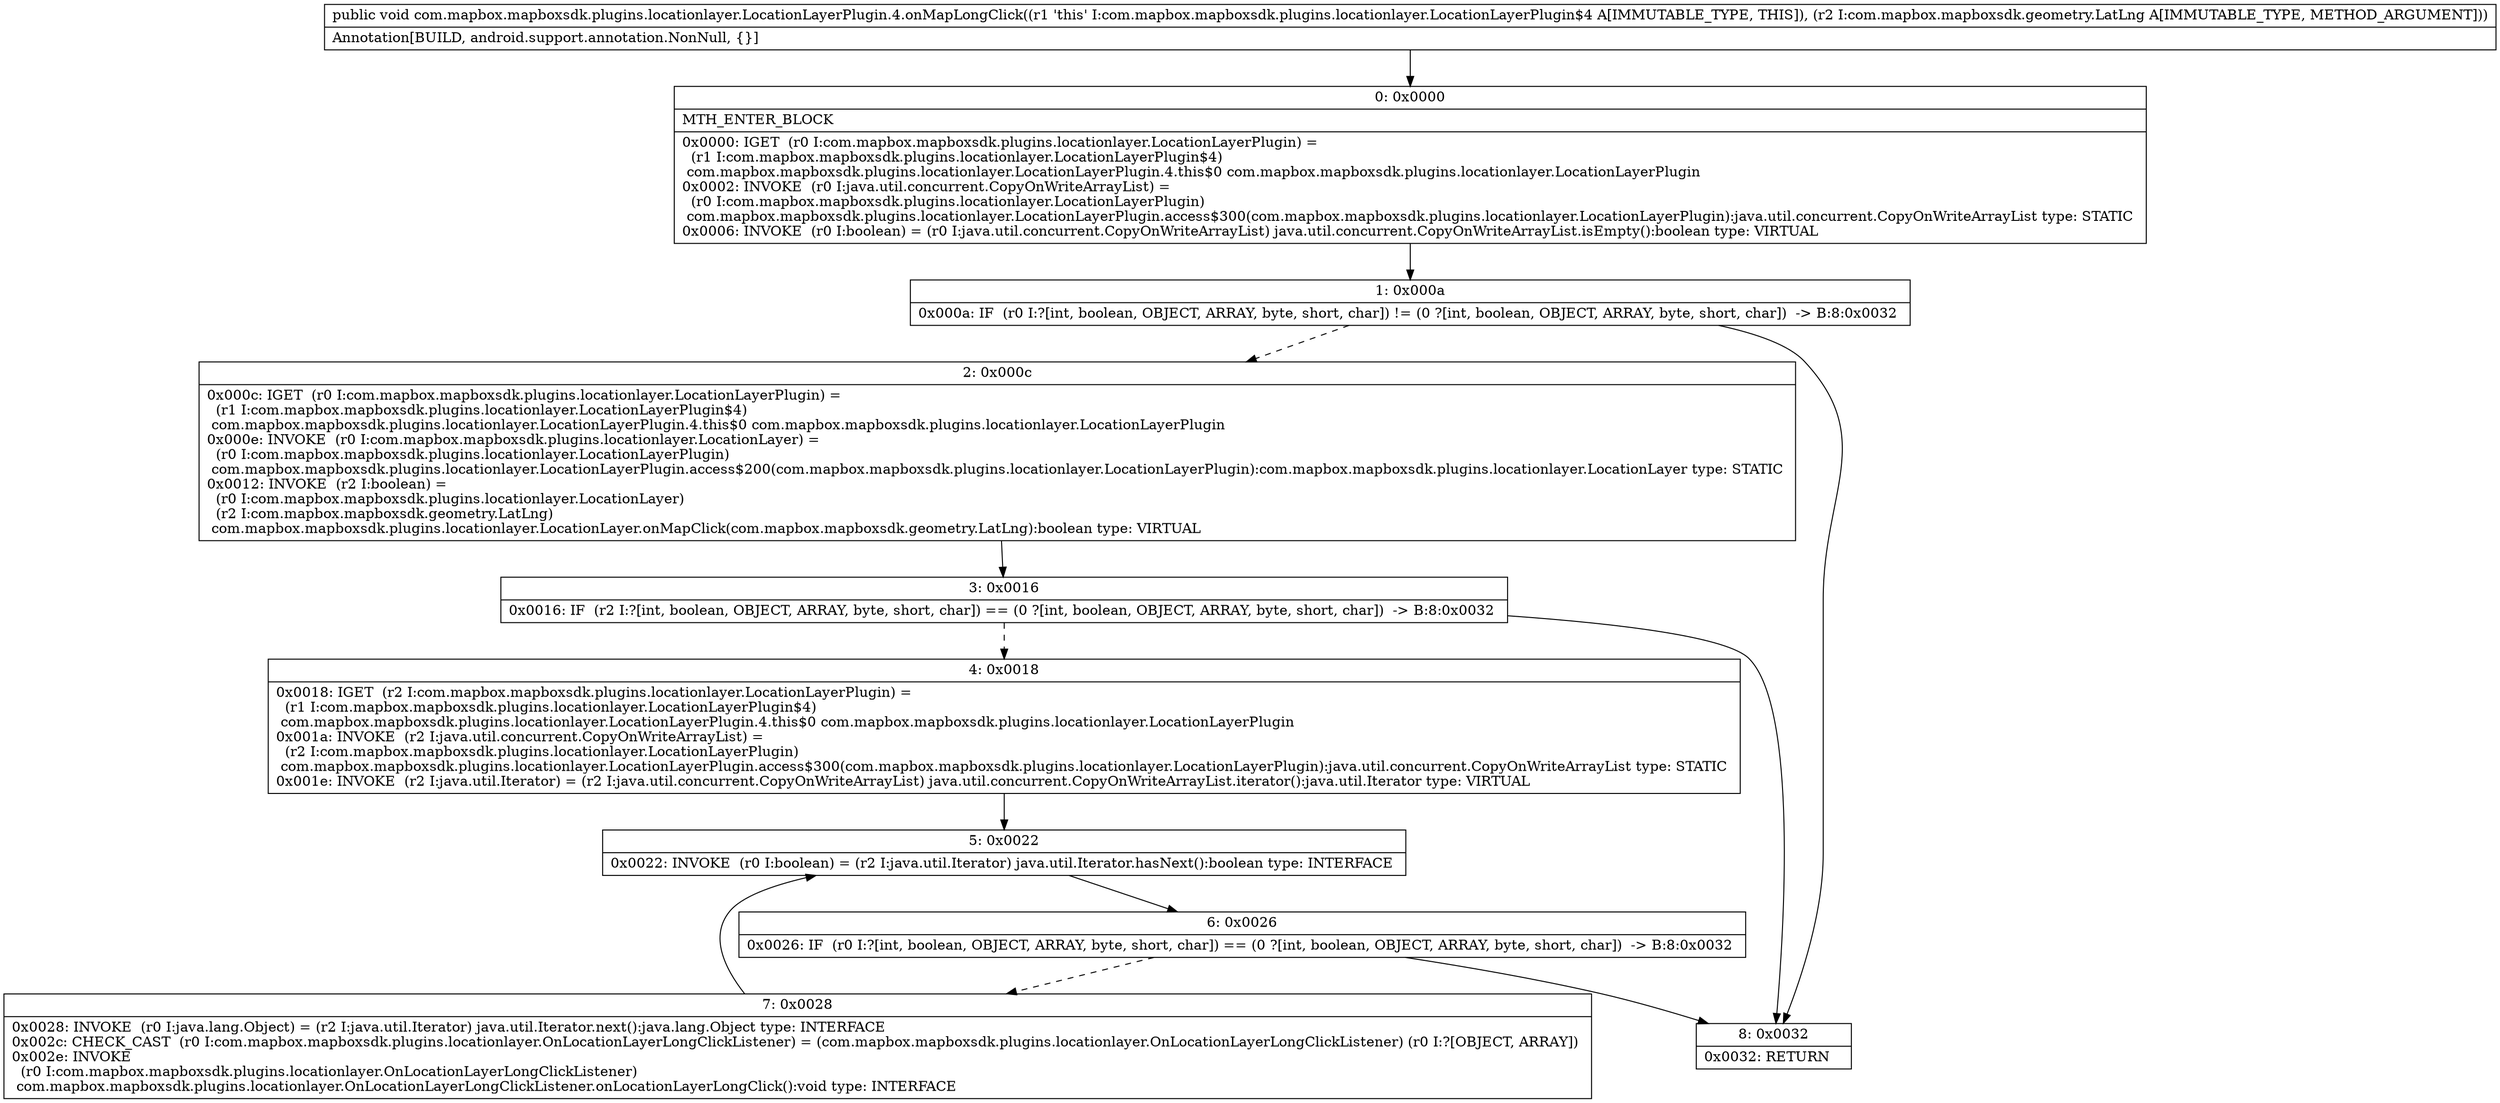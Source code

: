 digraph "CFG forcom.mapbox.mapboxsdk.plugins.locationlayer.LocationLayerPlugin.4.onMapLongClick(Lcom\/mapbox\/mapboxsdk\/geometry\/LatLng;)V" {
Node_0 [shape=record,label="{0\:\ 0x0000|MTH_ENTER_BLOCK\l|0x0000: IGET  (r0 I:com.mapbox.mapboxsdk.plugins.locationlayer.LocationLayerPlugin) = \l  (r1 I:com.mapbox.mapboxsdk.plugins.locationlayer.LocationLayerPlugin$4)\l com.mapbox.mapboxsdk.plugins.locationlayer.LocationLayerPlugin.4.this$0 com.mapbox.mapboxsdk.plugins.locationlayer.LocationLayerPlugin \l0x0002: INVOKE  (r0 I:java.util.concurrent.CopyOnWriteArrayList) = \l  (r0 I:com.mapbox.mapboxsdk.plugins.locationlayer.LocationLayerPlugin)\l com.mapbox.mapboxsdk.plugins.locationlayer.LocationLayerPlugin.access$300(com.mapbox.mapboxsdk.plugins.locationlayer.LocationLayerPlugin):java.util.concurrent.CopyOnWriteArrayList type: STATIC \l0x0006: INVOKE  (r0 I:boolean) = (r0 I:java.util.concurrent.CopyOnWriteArrayList) java.util.concurrent.CopyOnWriteArrayList.isEmpty():boolean type: VIRTUAL \l}"];
Node_1 [shape=record,label="{1\:\ 0x000a|0x000a: IF  (r0 I:?[int, boolean, OBJECT, ARRAY, byte, short, char]) != (0 ?[int, boolean, OBJECT, ARRAY, byte, short, char])  \-\> B:8:0x0032 \l}"];
Node_2 [shape=record,label="{2\:\ 0x000c|0x000c: IGET  (r0 I:com.mapbox.mapboxsdk.plugins.locationlayer.LocationLayerPlugin) = \l  (r1 I:com.mapbox.mapboxsdk.plugins.locationlayer.LocationLayerPlugin$4)\l com.mapbox.mapboxsdk.plugins.locationlayer.LocationLayerPlugin.4.this$0 com.mapbox.mapboxsdk.plugins.locationlayer.LocationLayerPlugin \l0x000e: INVOKE  (r0 I:com.mapbox.mapboxsdk.plugins.locationlayer.LocationLayer) = \l  (r0 I:com.mapbox.mapboxsdk.plugins.locationlayer.LocationLayerPlugin)\l com.mapbox.mapboxsdk.plugins.locationlayer.LocationLayerPlugin.access$200(com.mapbox.mapboxsdk.plugins.locationlayer.LocationLayerPlugin):com.mapbox.mapboxsdk.plugins.locationlayer.LocationLayer type: STATIC \l0x0012: INVOKE  (r2 I:boolean) = \l  (r0 I:com.mapbox.mapboxsdk.plugins.locationlayer.LocationLayer)\l  (r2 I:com.mapbox.mapboxsdk.geometry.LatLng)\l com.mapbox.mapboxsdk.plugins.locationlayer.LocationLayer.onMapClick(com.mapbox.mapboxsdk.geometry.LatLng):boolean type: VIRTUAL \l}"];
Node_3 [shape=record,label="{3\:\ 0x0016|0x0016: IF  (r2 I:?[int, boolean, OBJECT, ARRAY, byte, short, char]) == (0 ?[int, boolean, OBJECT, ARRAY, byte, short, char])  \-\> B:8:0x0032 \l}"];
Node_4 [shape=record,label="{4\:\ 0x0018|0x0018: IGET  (r2 I:com.mapbox.mapboxsdk.plugins.locationlayer.LocationLayerPlugin) = \l  (r1 I:com.mapbox.mapboxsdk.plugins.locationlayer.LocationLayerPlugin$4)\l com.mapbox.mapboxsdk.plugins.locationlayer.LocationLayerPlugin.4.this$0 com.mapbox.mapboxsdk.plugins.locationlayer.LocationLayerPlugin \l0x001a: INVOKE  (r2 I:java.util.concurrent.CopyOnWriteArrayList) = \l  (r2 I:com.mapbox.mapboxsdk.plugins.locationlayer.LocationLayerPlugin)\l com.mapbox.mapboxsdk.plugins.locationlayer.LocationLayerPlugin.access$300(com.mapbox.mapboxsdk.plugins.locationlayer.LocationLayerPlugin):java.util.concurrent.CopyOnWriteArrayList type: STATIC \l0x001e: INVOKE  (r2 I:java.util.Iterator) = (r2 I:java.util.concurrent.CopyOnWriteArrayList) java.util.concurrent.CopyOnWriteArrayList.iterator():java.util.Iterator type: VIRTUAL \l}"];
Node_5 [shape=record,label="{5\:\ 0x0022|0x0022: INVOKE  (r0 I:boolean) = (r2 I:java.util.Iterator) java.util.Iterator.hasNext():boolean type: INTERFACE \l}"];
Node_6 [shape=record,label="{6\:\ 0x0026|0x0026: IF  (r0 I:?[int, boolean, OBJECT, ARRAY, byte, short, char]) == (0 ?[int, boolean, OBJECT, ARRAY, byte, short, char])  \-\> B:8:0x0032 \l}"];
Node_7 [shape=record,label="{7\:\ 0x0028|0x0028: INVOKE  (r0 I:java.lang.Object) = (r2 I:java.util.Iterator) java.util.Iterator.next():java.lang.Object type: INTERFACE \l0x002c: CHECK_CAST  (r0 I:com.mapbox.mapboxsdk.plugins.locationlayer.OnLocationLayerLongClickListener) = (com.mapbox.mapboxsdk.plugins.locationlayer.OnLocationLayerLongClickListener) (r0 I:?[OBJECT, ARRAY]) \l0x002e: INVOKE  \l  (r0 I:com.mapbox.mapboxsdk.plugins.locationlayer.OnLocationLayerLongClickListener)\l com.mapbox.mapboxsdk.plugins.locationlayer.OnLocationLayerLongClickListener.onLocationLayerLongClick():void type: INTERFACE \l}"];
Node_8 [shape=record,label="{8\:\ 0x0032|0x0032: RETURN   \l}"];
MethodNode[shape=record,label="{public void com.mapbox.mapboxsdk.plugins.locationlayer.LocationLayerPlugin.4.onMapLongClick((r1 'this' I:com.mapbox.mapboxsdk.plugins.locationlayer.LocationLayerPlugin$4 A[IMMUTABLE_TYPE, THIS]), (r2 I:com.mapbox.mapboxsdk.geometry.LatLng A[IMMUTABLE_TYPE, METHOD_ARGUMENT]))  | Annotation[BUILD, android.support.annotation.NonNull, \{\}]\l}"];
MethodNode -> Node_0;
Node_0 -> Node_1;
Node_1 -> Node_2[style=dashed];
Node_1 -> Node_8;
Node_2 -> Node_3;
Node_3 -> Node_4[style=dashed];
Node_3 -> Node_8;
Node_4 -> Node_5;
Node_5 -> Node_6;
Node_6 -> Node_7[style=dashed];
Node_6 -> Node_8;
Node_7 -> Node_5;
}

